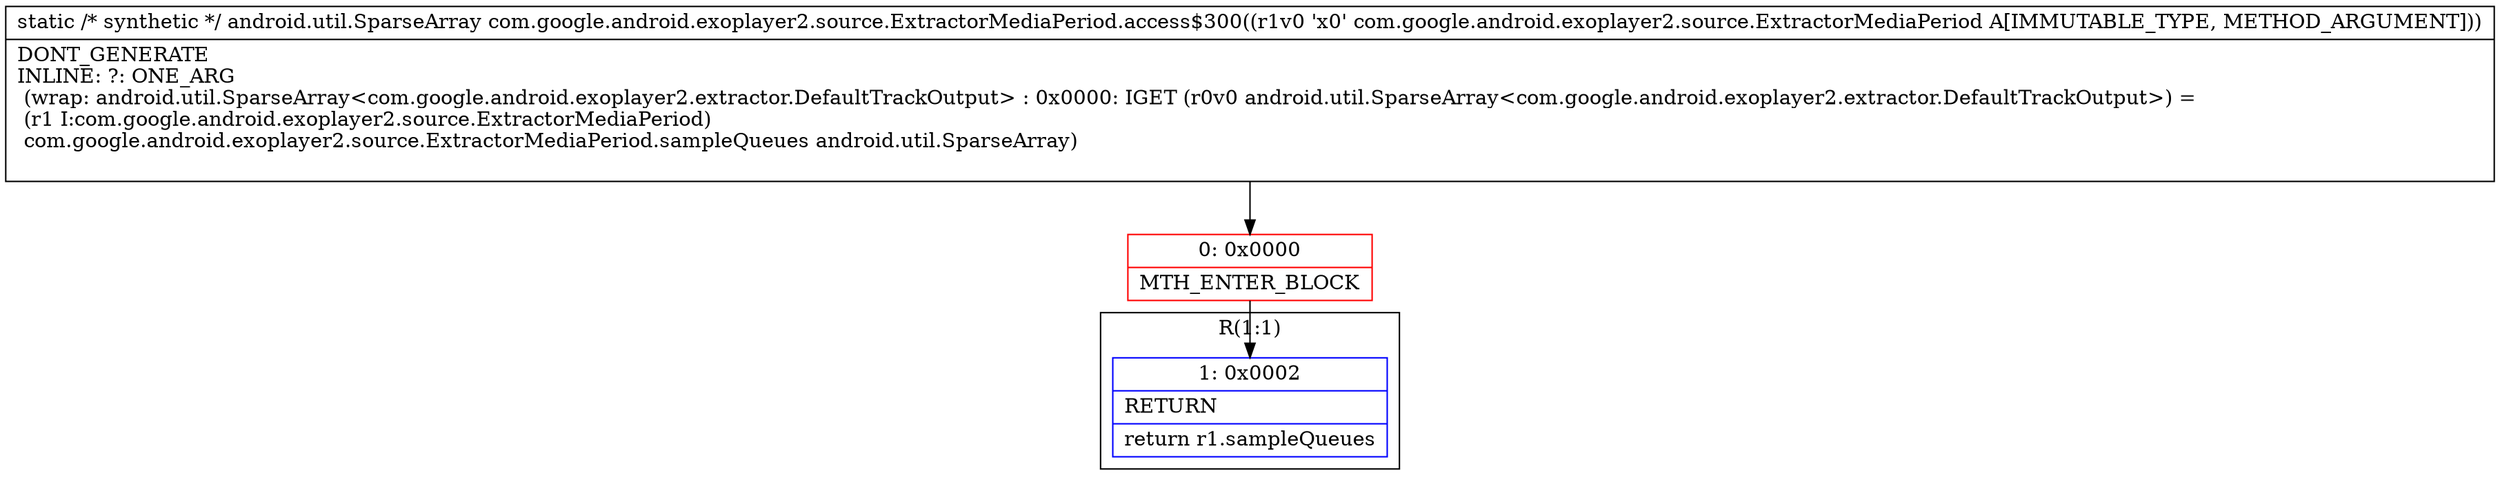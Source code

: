 digraph "CFG forcom.google.android.exoplayer2.source.ExtractorMediaPeriod.access$300(Lcom\/google\/android\/exoplayer2\/source\/ExtractorMediaPeriod;)Landroid\/util\/SparseArray;" {
subgraph cluster_Region_523058390 {
label = "R(1:1)";
node [shape=record,color=blue];
Node_1 [shape=record,label="{1\:\ 0x0002|RETURN\l|return r1.sampleQueues\l}"];
}
Node_0 [shape=record,color=red,label="{0\:\ 0x0000|MTH_ENTER_BLOCK\l}"];
MethodNode[shape=record,label="{static \/* synthetic *\/ android.util.SparseArray com.google.android.exoplayer2.source.ExtractorMediaPeriod.access$300((r1v0 'x0' com.google.android.exoplayer2.source.ExtractorMediaPeriod A[IMMUTABLE_TYPE, METHOD_ARGUMENT]))  | DONT_GENERATE\lINLINE: ?: ONE_ARG  \l  (wrap: android.util.SparseArray\<com.google.android.exoplayer2.extractor.DefaultTrackOutput\> : 0x0000: IGET  (r0v0 android.util.SparseArray\<com.google.android.exoplayer2.extractor.DefaultTrackOutput\>) = \l  (r1 I:com.google.android.exoplayer2.source.ExtractorMediaPeriod)\l com.google.android.exoplayer2.source.ExtractorMediaPeriod.sampleQueues android.util.SparseArray)\l\l}"];
MethodNode -> Node_0;
Node_0 -> Node_1;
}

